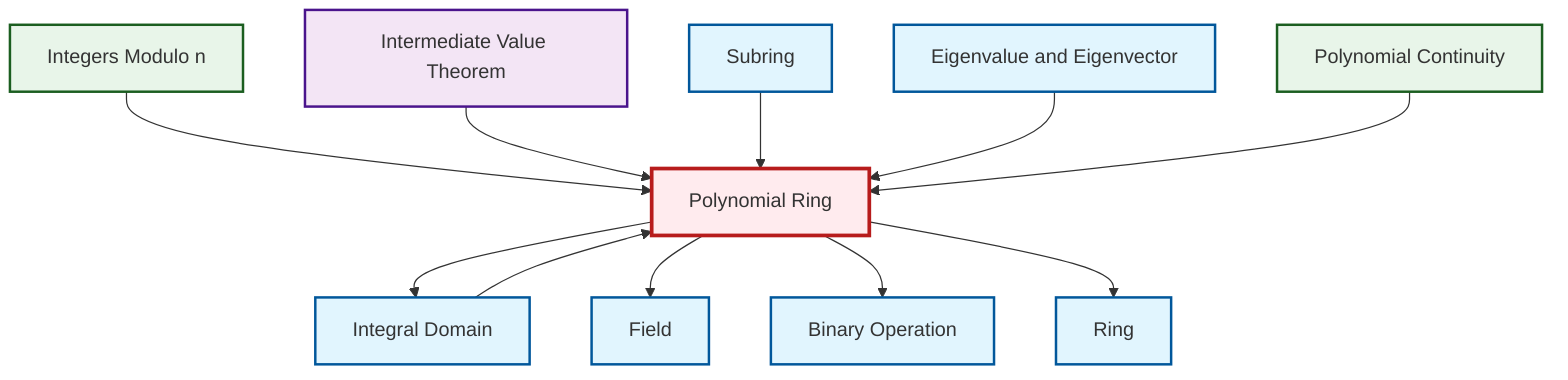 graph TD
    classDef definition fill:#e1f5fe,stroke:#01579b,stroke-width:2px
    classDef theorem fill:#f3e5f5,stroke:#4a148c,stroke-width:2px
    classDef axiom fill:#fff3e0,stroke:#e65100,stroke-width:2px
    classDef example fill:#e8f5e9,stroke:#1b5e20,stroke-width:2px
    classDef current fill:#ffebee,stroke:#b71c1c,stroke-width:3px
    def-subring["Subring"]:::definition
    def-polynomial-ring["Polynomial Ring"]:::definition
    ex-polynomial-continuity["Polynomial Continuity"]:::example
    ex-quotient-integers-mod-n["Integers Modulo n"]:::example
    def-ring["Ring"]:::definition
    def-field["Field"]:::definition
    def-binary-operation["Binary Operation"]:::definition
    def-integral-domain["Integral Domain"]:::definition
    def-eigenvalue-eigenvector["Eigenvalue and Eigenvector"]:::definition
    thm-intermediate-value["Intermediate Value Theorem"]:::theorem
    def-polynomial-ring --> def-integral-domain
    ex-quotient-integers-mod-n --> def-polynomial-ring
    thm-intermediate-value --> def-polynomial-ring
    def-subring --> def-polynomial-ring
    def-polynomial-ring --> def-field
    def-polynomial-ring --> def-binary-operation
    def-eigenvalue-eigenvector --> def-polynomial-ring
    ex-polynomial-continuity --> def-polynomial-ring
    def-integral-domain --> def-polynomial-ring
    def-polynomial-ring --> def-ring
    class def-polynomial-ring current